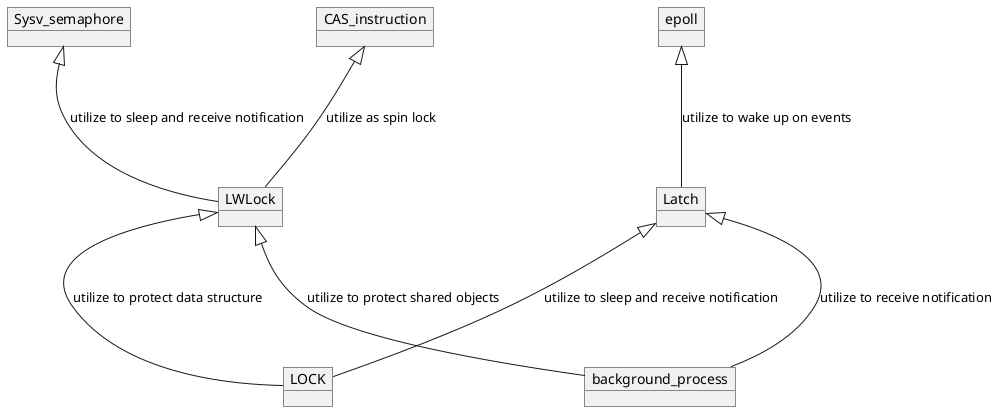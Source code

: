 @startuml
object LWLock
object LOCK
object Latch
object epoll
object CAS_instruction
object Sysv_semaphore
object background_process

LWLock <|--- LOCK : utilize to protect data structure
Latch <|--- LOCK : utilize to sleep and receive notification
CAS_instruction <|--- LWLock : utilize as spin lock
Sysv_semaphore <|--- LWLock : utilize to sleep and receive notification

LWLock <|--- background_process: utilize to protect shared objects
Latch <|--- background_process : utilize to receive notification

epoll <|--- Latch : utilize to wake up on events
@enduml